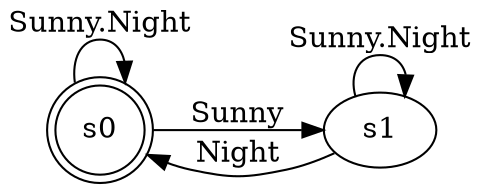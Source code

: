 digraph adavec { 
  rankdir="LR"
  s0 [ shape="doublecircle" ]
  s0->s1 [
    label= "Sunny"
  ] ;
  s0->s0 [
    label= "Sunny.Night"
  ] ;
  s1->s0 [
    label= "Night"
  ] ;
  s1->s1 [
    label= "Sunny.Night"
  ] ;
}

